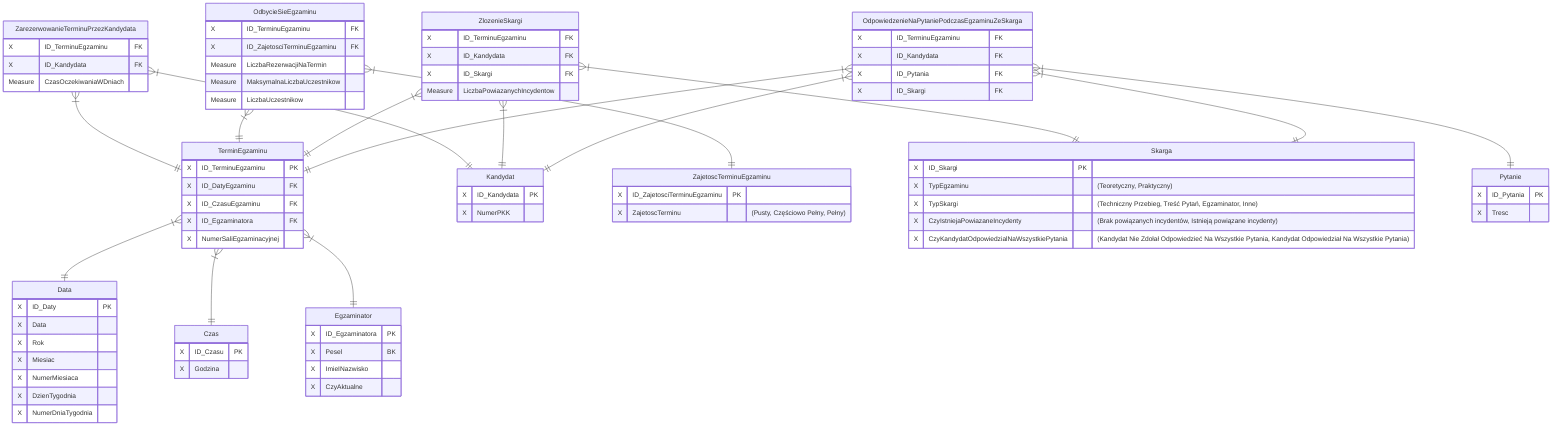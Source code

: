erDiagram
    ZarezerwowanieTerminuPrzezKandydata {
        X ID_TerminuEgzaminu FK
        X ID_Kandydata FK
        Measure CzasOczekiwaniaWDniach
    }
    OdbycieSieEgzaminu {
        X ID_TerminuEgzaminu FK
        X ID_ZajetosciTerminuEgzaminu FK
        Measure LiczbaRezerwacjiNaTermin
        Measure MaksymalnaLiczbaUczestnikow
        Measure LiczbaUczestnikow
    }
    ZlozenieSkargi {
        X ID_TerminuEgzaminu FK
        X ID_Kandydata FK
        X ID_Skargi FK
        Measure LiczbaPowiazanychIncydentow
    }
    OdpowiedzenieNaPytaniePodczasEgzaminuZeSkarga {
        X ID_TerminuEgzaminu FK
        X ID_Kandydata FK
        X ID_Pytania FK
        X ID_Skargi FK
    }

    Data {
        X ID_Daty "PK"
        X Data
        X Rok
        X Miesiac
        X NumerMiesiaca
        X DzienTygodnia
        X NumerDniaTygodnia
    }
    Czas {
        X ID_Czasu "PK"
        X Godzina
    }
    Egzaminator {
        X ID_Egzaminatora "PK"
        X Pesel "BK"
        X ImieINazwisko
        X CzyAktualne
    }
    TerminEgzaminu {
        X ID_TerminuEgzaminu PK
        X ID_DatyEgzaminu FK
        X ID_CzasuEgzaminu FK
        X ID_Egzaminatora FK
        X NumerSaliEgzaminacyjnej
    }
    Kandydat {
        X ID_Kandydata PK
        X NumerPKK
    }
    ZajetoscTerminuEgzaminu {
        X ID_ZajetosciTerminuEgzaminu PK
        X ZajetoscTerminu "(Pusty, Częściowo Pełny, Pełny)"
    }
    Skarga {
        X ID_Skargi PK
        X TypEgzaminu "(Teoretyczny, Praktyczny)"
        X TypSkargi "(Techniczny Przebieg, Treść Pytań, Egzaminator, Inne)"
        X CzyIstniejaPowiazaneIncydenty "(Brak powiązanych incydentów, Istnieją powiązane incydenty)"
        X CzyKandydatOdpowiedzialNaWszystkiePytania "(Kandydat Nie Zdołał Odpowiedzieć Na Wszystkie Pytania, Kandydat Odpowiedział Na Wszystkie Pytania)"
    }
    Pytanie {
        X ID_Pytania PK
        X Tresc
    }

    TerminEgzaminu }|--|| Data : ""
    TerminEgzaminu }|--|| Czas : ""
    TerminEgzaminu }|--|| Egzaminator : ""
    ZarezerwowanieTerminuPrzezKandydata }|--|| Kandydat : ""
    ZarezerwowanieTerminuPrzezKandydata }|--|| TerminEgzaminu : ""
    OdbycieSieEgzaminu }|--|| TerminEgzaminu : ""
    OdbycieSieEgzaminu }|--|| ZajetoscTerminuEgzaminu : ""
    ZlozenieSkargi }|--|| TerminEgzaminu : ""
    ZlozenieSkargi }|--|| Kandydat : ""
    ZlozenieSkargi }|--|| Skarga : ""
    OdpowiedzenieNaPytaniePodczasEgzaminuZeSkarga }|--|| TerminEgzaminu : ""
    OdpowiedzenieNaPytaniePodczasEgzaminuZeSkarga }|--|| Kandydat : ""
    OdpowiedzenieNaPytaniePodczasEgzaminuZeSkarga }|--|| Skarga : ""
    OdpowiedzenieNaPytaniePodczasEgzaminuZeSkarga }|--|| Pytanie : ""